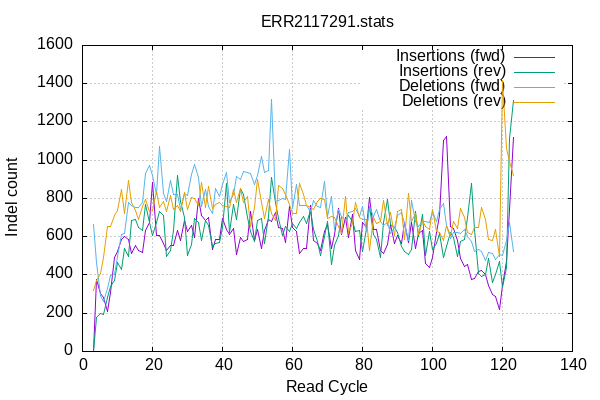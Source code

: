 
        set terminal png size 600,400 truecolor
        set output "ERR2117291-indel-cycles.png"
        set grid xtics ytics y2tics back lc rgb "#cccccc"
        set style line 1 linetype 1  linecolor rgb "red"
        set style line 2 linetype 2  linecolor rgb "black"
        set style line 3 linetype 3  linecolor rgb "green"
        set style line 4 linetype 4  linecolor rgb "blue"
        set style increment user
        set ylabel "Indel count"
        set xlabel "Read Cycle"
        set title "ERR2117291.stats" noenhanced
    plot '-' w l ti 'Insertions (fwd)', '' w l ti 'Insertions (rev)', '' w l ti 'Deletions (fwd)', '' w l ti 'Deletions (rev)'
3	0
4	376
5	303
6	282
7	209
8	309
9	489
10	522
11	585
12	602
13	587
14	514
15	554
16	529
17	517
18	632
19	675
20	886
21	607
22	608
23	567
24	526
25	554
26	553
27	635
28	580
29	687
30	626
31	659
32	594
33	798
34	709
35	684
36	699
37	531
38	588
39	587
40	696
41	639
42	612
43	643
44	506
45	594
46	574
47	585
48	732
49	582
50	638
51	541
52	633
53	691
54	682
55	728
56	649
57	641
58	568
59	757
60	647
61	625
62	510
63	539
64	536
65	764
66	582
67	563
68	527
69	625
70	662
71	540
72	611
73	746
74	611
75	702
76	595
77	714
78	528
79	479
80	677
81	648
82	807
83	639
84	640
85	526
86	514
87	559
88	662
89	563
90	609
91	564
92	672
93	569
94	676
95	540
96	618
97	635
98	460
99	439
100	490
101	622
102	712
103	1104
104	1122
105	651
106	642
107	583
108	484
109	443
110	454
111	377
112	380
113	419
114	426
115	403
116	345
117	297
118	290
119	217
120	346
121	470
122	745
123	1119
end
3	0
4	176
5	200
6	194
7	282
8	340
9	372
10	467
11	428
12	537
13	495
14	684
15	691
16	646
17	633
18	771
19	673
20	608
21	677
22	734
23	710
24	498
25	529
26	635
27	922
28	782
29	700
30	500
31	560
32	697
33	677
34	578
35	687
36	658
37	550
38	566
39	571
40	648
41	876
42	621
43	769
44	692
45	850
46	822
47	701
48	627
49	576
50	684
51	697
52	564
53	706
54	911
55	779
56	693
57	604
58	651
59	625
60	670
61	644
62	675
63	704
64	669
65	736
66	636
67	576
68	501
69	602
70	682
71	457
72	554
73	606
74	706
75	686
76	710
77	679
78	628
79	632
80	522
81	643
82	758
83	614
84	585
85	494
86	672
87	796
88	663
89	650
90	624
91	549
92	521
93	506
94	531
95	730
96	600
97	715
98	504
99	627
100	534
101	563
102	619
103	494
104	550
105	623
106	596
107	497
108	577
109	588
110	700
111	881
112	636
113	407
114	394
115	401
116	487
117	360
118	403
119	472
120	337
121	438
122	1114
123	1314
end
3	662
4	465
5	294
6	259
7	329
8	398
9	403
10	495
11	610
12	617
13	781
14	761
15	755
16	754
17	778
18	930
19	974
20	920
21	822
22	1074
23	827
24	784
25	894
26	820
27	822
28	742
29	825
30	815
31	926
32	977
33	909
34	759
35	849
36	756
37	723
38	851
39	811
40	874
41	936
42	778
43	820
44	915
45	900
46	941
47	936
48	933
49	874
50	920
51	1020
52	934
53	948
54	1320
55	782
56	790
57	799
58	793
59	1055
60	749
61	873
62	764
63	762
64	766
65	732
66	790
67	758
68	754
69	887
70	705
71	811
72	637
73	745
74	706
75	685
76	726
77	731
78	748
79	707
80	760
81	630
82	758
83	704
84	745
85	680
86	659
87	672
88	615
89	647
90	712
91	728
92	670
93	581
94	792
95	678
96	651
97	678
98	679
99	675
100	732
101	678
102	743
103	772
104	657
105	589
106	622
107	623
108	619
109	637
110	602
111	574
112	523
113	532
114	524
115	476
116	520
117	512
118	482
119	508
120	503
121	582
122	672
123	521
end
3	320
4	373
5	408
6	490
7	654
8	656
9	711
10	735
11	849
12	722
13	893
14	778
15	736
16	690
17	756
18	796
19	734
20	739
21	836
22	755
23	785
24	733
25	818
26	745
27	765
28	732
29	833
30	745
31	804
32	801
33	765
34	882
35	754
36	864
37	750
38	768
39	777
40	762
41	756
42	751
43	846
44	780
45	853
46	780
47	813
48	654
49	752
50	901
51	779
52	693
53	796
54	720
55	684
56	869
57	851
58	823
59	767
60	721
61	720
62	880
63	823
64	765
65	755
66	741
67	786
68	800
69	793
70	693
71	705
72	699
73	656
74	617
75	813
76	623
77	667
78	778
79	701
80	690
81	691
82	529
83	701
84	668
85	681
86	787
87	658
88	729
89	607
90	733
91	745
92	585
93	824
94	680
95	722
96	614
97	683
98	652
99	636
100	743
101	625
102	622
103	581
104	659
105	605
106	681
107	644
108	748
109	701
110	623
111	612
112	648
113	647
114	751
115	689
116	585
117	580
118	638
119	496
120	1418
121	1062
122	992
123	918
end
